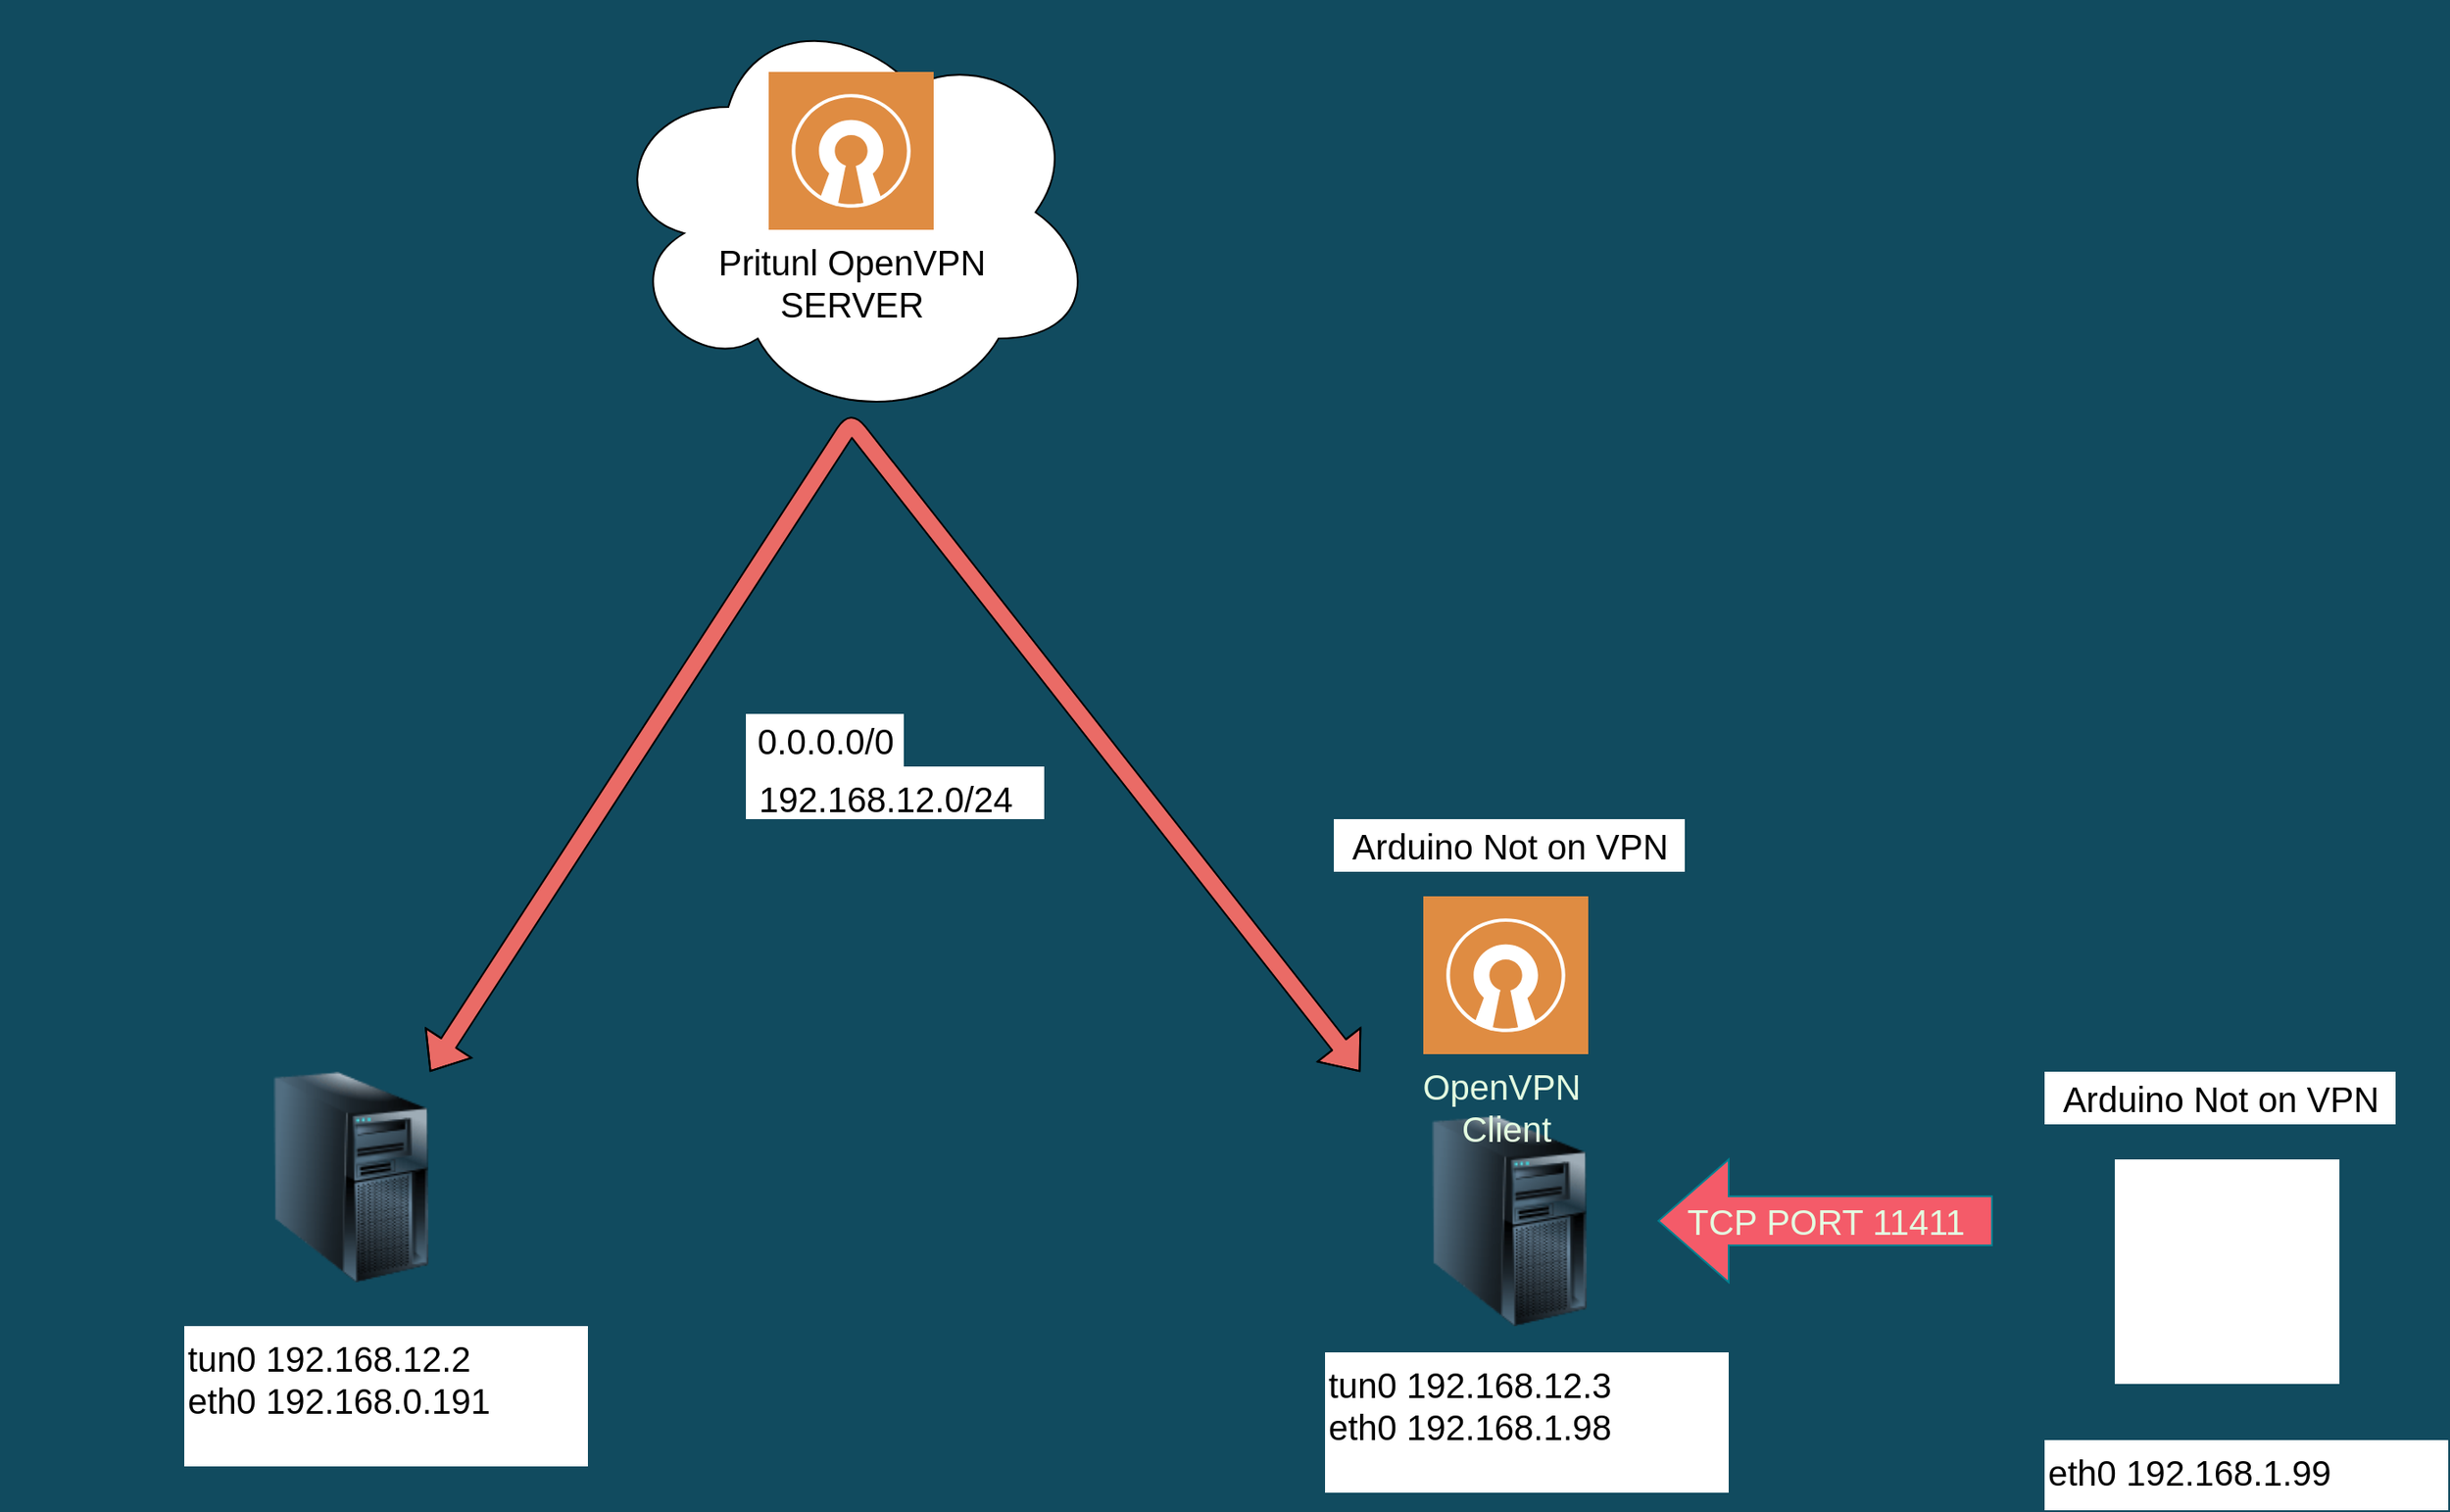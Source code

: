 <mxfile version="16.6.3" type="github">
  <diagram id="q0i3MR7ozIdaeOq8PGvd" name="Page-1">
    <mxGraphModel dx="2400" dy="1386" grid="1" gridSize="10" guides="1" tooltips="1" connect="1" arrows="1" fold="1" page="0" pageScale="1" pageWidth="827" pageHeight="1169" background="#114B5F" math="0" shadow="0">
      <root>
        <mxCell id="0" />
        <mxCell id="1" parent="0" />
        <mxCell id="vzJy018LqikGQ-qtc7hb-78" value="&lt;font style=&quot;font-size: 20px&quot;&gt;TCP PORT 11411&lt;/font&gt;" style="html=1;shadow=0;dashed=0;align=center;verticalAlign=middle;shape=mxgraph.arrows2.arrow;dy=0.6;dx=40;flipH=1;notch=0;fillColor=#F45B69;strokeColor=#028090;fontColor=#E4FDE1;" parent="1" vertex="1">
          <mxGeometry x="640" y="310" width="190" height="70" as="geometry" />
        </mxCell>
        <mxCell id="6bdO4IXp95gt8lCZRWzg-1" value="" style="image;html=1;image=img/lib/clip_art/computers/Server_Tower_128x128.png;rounded=0;sketch=0;fontSize=20;fontColor=#E4FDE1;strokeColor=#028090;fillColor=#F45B69;labelBackgroundColor=none;" vertex="1" parent="1">
          <mxGeometry x="510" y="285" width="90" height="120" as="geometry" />
        </mxCell>
        <mxCell id="6bdO4IXp95gt8lCZRWzg-2" value="OpenVPN&amp;nbsp;&lt;br&gt;Client" style="sketch=0;pointerEvents=1;shadow=0;dashed=0;html=1;strokeColor=none;fillColor=#DF8C42;labelPosition=center;verticalLabelPosition=bottom;verticalAlign=top;align=center;outlineConnect=0;shape=mxgraph.veeam2.open_vpn;rounded=0;fontSize=20;fontColor=#E4FDE1;" vertex="1" parent="1">
          <mxGeometry x="506" y="160" width="94" height="90" as="geometry" />
        </mxCell>
        <mxCell id="6bdO4IXp95gt8lCZRWzg-8" value="" style="ellipse;shape=cloud;whiteSpace=wrap;html=1;rounded=0;labelBackgroundColor=#FFFFFF;sketch=0;fontSize=20;" vertex="1" parent="1">
          <mxGeometry x="40" y="-350" width="280" height="240" as="geometry" />
        </mxCell>
        <mxCell id="6bdO4IXp95gt8lCZRWzg-9" value="Pritunl OpenVPN &lt;br&gt;SERVER" style="sketch=0;pointerEvents=1;shadow=0;dashed=0;html=1;strokeColor=none;fillColor=#DF8C42;labelPosition=center;verticalLabelPosition=bottom;verticalAlign=top;align=center;outlineConnect=0;shape=mxgraph.veeam2.open_vpn;rounded=0;fontSize=20;fontColor=#000000;" vertex="1" parent="1">
          <mxGeometry x="133" y="-310" width="94" height="90" as="geometry" />
        </mxCell>
        <mxCell id="6bdO4IXp95gt8lCZRWzg-14" value="" style="shape=flexArrow;endArrow=classic;startArrow=classic;html=1;rounded=1;sketch=0;fontSize=20;fontColor=#E4FDE1;curved=0;fillColor=#EA6B66;" edge="1" parent="1">
          <mxGeometry width="100" height="100" relative="1" as="geometry">
            <mxPoint x="-60" y="260" as="sourcePoint" />
            <mxPoint x="470" y="260" as="targetPoint" />
            <Array as="points">
              <mxPoint x="180" y="-110" />
            </Array>
          </mxGeometry>
        </mxCell>
        <mxCell id="6bdO4IXp95gt8lCZRWzg-16" value="" style="image;html=1;image=img/lib/clip_art/computers/Server_Tower_128x128.png;rounded=0;sketch=0;fontSize=20;fontColor=#E4FDE1;strokeColor=#028090;fillColor=#F45B69;labelBackgroundColor=none;" vertex="1" parent="1">
          <mxGeometry x="-305" y="260" width="400" height="120" as="geometry" />
        </mxCell>
        <mxCell id="6bdO4IXp95gt8lCZRWzg-17" value="&lt;span style=&quot;font-family: &amp;#34;helvetica&amp;#34; ; font-size: 20px ; font-style: normal ; font-weight: 400 ; letter-spacing: normal ; text-align: center ; text-indent: 0px ; text-transform: none ; word-spacing: 0px ; display: inline ; float: none&quot;&gt;tun0 192.168.12.2&lt;br&gt;&lt;span style=&quot;font-family: &amp;#34;helvetica&amp;#34;&quot;&gt;eth0 192.168.0.191&lt;/span&gt;&lt;br&gt;&lt;/span&gt;" style="text;whiteSpace=wrap;html=1;fontSize=20;fontColor=#000000;labelBackgroundColor=none;fillColor=default;" vertex="1" parent="1">
          <mxGeometry x="-200" y="405" width="230" height="80" as="geometry" />
        </mxCell>
        <mxCell id="6bdO4IXp95gt8lCZRWzg-18" value="&lt;font&gt;0.0.0.0/0&lt;/font&gt;" style="text;html=1;align=center;verticalAlign=middle;resizable=0;points=[];autosize=1;strokeColor=none;fillColor=default;fontSize=20;fontColor=#000000;" vertex="1" parent="1">
          <mxGeometry x="120" y="56" width="90" height="30" as="geometry" />
        </mxCell>
        <mxCell id="6bdO4IXp95gt8lCZRWzg-22" value="&lt;span style=&quot;font-family: helvetica; font-size: 20px; font-style: normal; font-weight: 400; letter-spacing: normal; text-align: center; text-indent: 0px; text-transform: none; word-spacing: 0px; display: inline; float: none;&quot;&gt;&amp;nbsp;192.168.12.0/24&lt;br&gt;&lt;br&gt;&lt;br&gt;&lt;/span&gt;" style="text;whiteSpace=wrap;html=1;fontSize=20;fontColor=#000000;labelBackgroundColor=none;fillColor=default;" vertex="1" parent="1">
          <mxGeometry x="120" y="86" width="170" height="30" as="geometry" />
        </mxCell>
        <mxCell id="6bdO4IXp95gt8lCZRWzg-24" value="&lt;span style=&quot;font-family: &amp;#34;helvetica&amp;#34; ; font-size: 20px ; font-style: normal ; font-weight: 400 ; letter-spacing: normal ; text-align: center ; text-indent: 0px ; text-transform: none ; word-spacing: 0px ; display: inline ; float: none&quot;&gt;tun0 192.168.12.3&lt;br&gt;&lt;span style=&quot;font-family: &amp;#34;helvetica&amp;#34;&quot;&gt;eth0 192.168.1.98&lt;/span&gt;&lt;br&gt;&lt;/span&gt;" style="text;whiteSpace=wrap;html=1;fontSize=20;fontColor=#000000;labelBackgroundColor=none;fillColor=default;" vertex="1" parent="1">
          <mxGeometry x="450" y="420" width="230" height="80" as="geometry" />
        </mxCell>
        <mxCell id="6bdO4IXp95gt8lCZRWzg-25" value="&lt;span style=&quot;font-family: &amp;#34;helvetica&amp;#34; ; font-size: 20px ; font-style: normal ; font-weight: 400 ; letter-spacing: normal ; text-align: center ; text-indent: 0px ; text-transform: none ; word-spacing: 0px ; display: inline ; float: none&quot;&gt;&lt;span style=&quot;font-family: &amp;#34;helvetica&amp;#34;&quot;&gt;eth0 192.168.1.99&lt;/span&gt;&lt;br&gt;&lt;/span&gt;" style="text;whiteSpace=wrap;html=1;fontSize=20;fontColor=#000000;labelBackgroundColor=none;fillColor=default;" vertex="1" parent="1">
          <mxGeometry x="860" y="470" width="230" height="40" as="geometry" />
        </mxCell>
        <mxCell id="6bdO4IXp95gt8lCZRWzg-27" value="" style="shape=image;html=1;verticalAlign=top;verticalLabelPosition=bottom;labelBackgroundColor=#ffffff;imageAspect=0;aspect=fixed;image=https://cdn2.iconfinder.com/data/icons/electronic-13/480/3-electronic-arduino-chipset-icon-2-128.png;rounded=0;sketch=0;fontSize=20;fontColor=#000000;strokeColor=#028090;fillColor=default;imageBackground=default;" vertex="1" parent="1">
          <mxGeometry x="900" y="310" width="128" height="128" as="geometry" />
        </mxCell>
        <mxCell id="6bdO4IXp95gt8lCZRWzg-28" value="Arduino Not on VPN" style="text;html=1;align=center;verticalAlign=middle;resizable=0;points=[];autosize=1;strokeColor=none;fillColor=default;fontSize=20;fontColor=#000000;" vertex="1" parent="1">
          <mxGeometry x="860" y="260" width="200" height="30" as="geometry" />
        </mxCell>
        <mxCell id="6bdO4IXp95gt8lCZRWzg-29" value="Arduino Not on VPN" style="text;html=1;align=center;verticalAlign=middle;resizable=0;points=[];autosize=1;strokeColor=none;fillColor=default;fontSize=20;fontColor=#000000;" vertex="1" parent="1">
          <mxGeometry x="455" y="116" width="200" height="30" as="geometry" />
        </mxCell>
      </root>
    </mxGraphModel>
  </diagram>
</mxfile>
